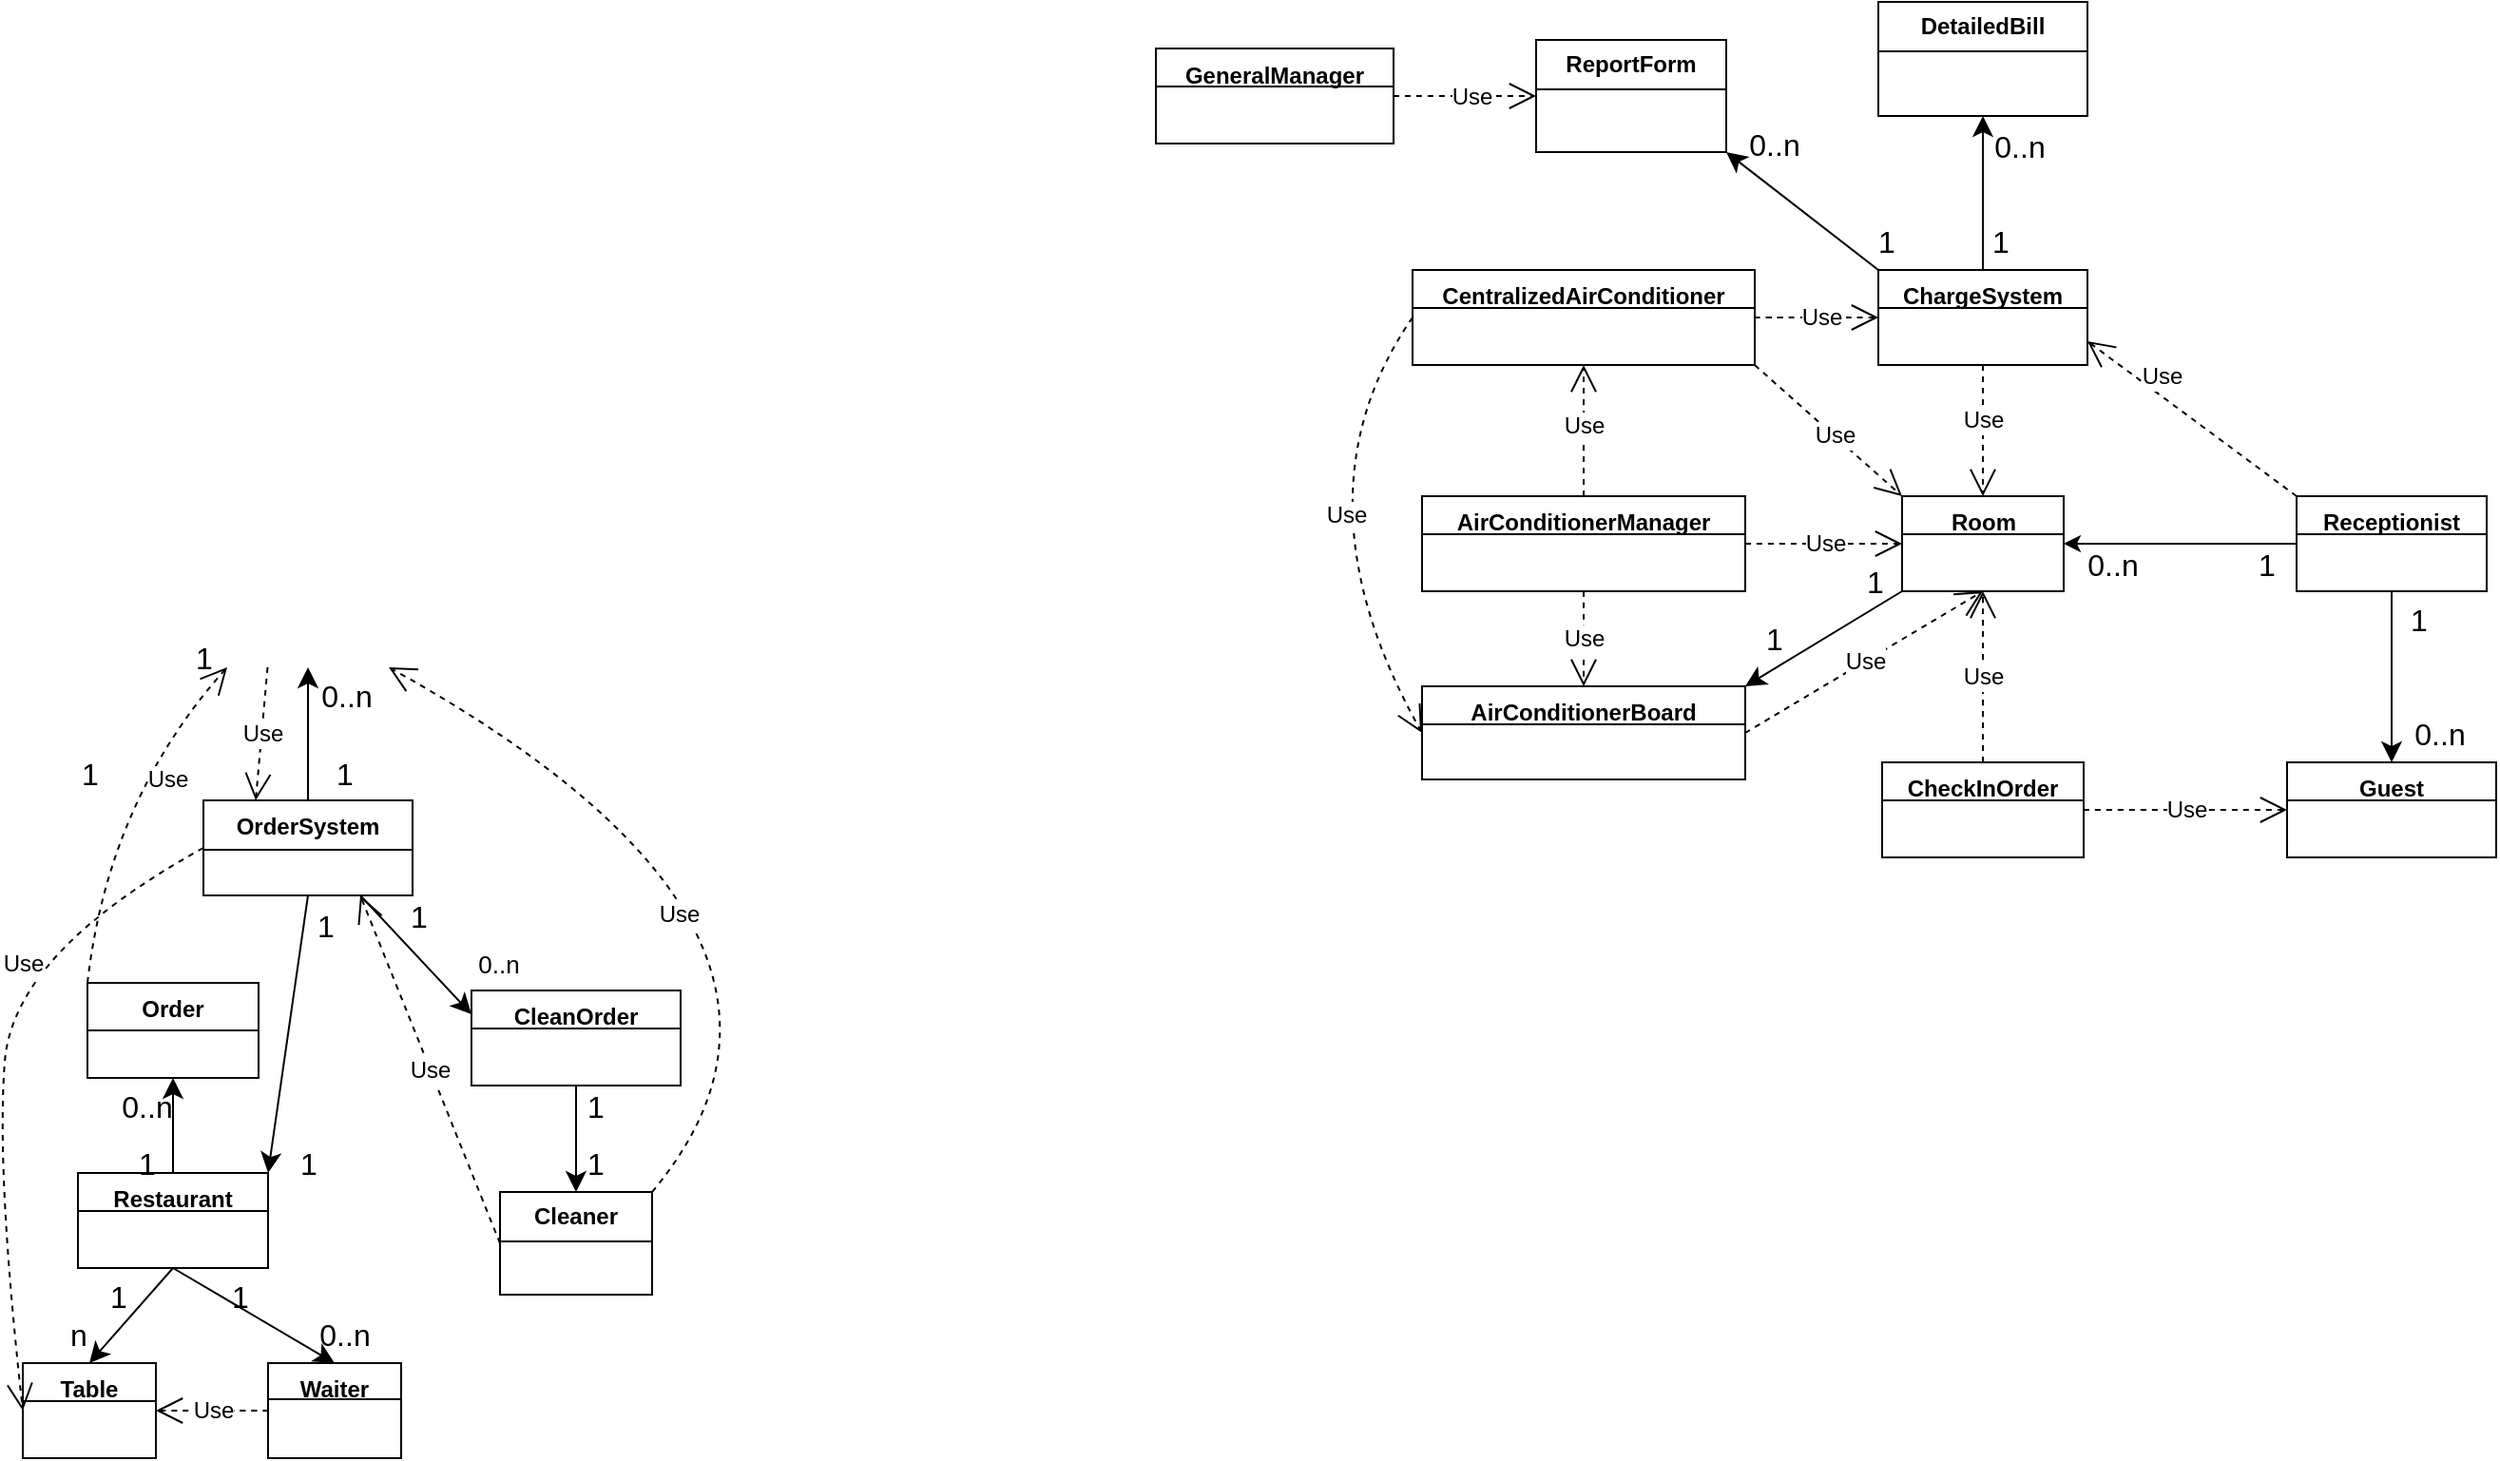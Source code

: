 <mxfile version="24.2.0" type="github">
  <diagram name="Page-1" id="c4acf3e9-155e-7222-9cf6-157b1a14988f">
    <mxGraphModel dx="2562" dy="-708" grid="1" gridSize="10" guides="1" tooltips="1" connect="1" arrows="1" fold="1" page="1" pageScale="1" pageWidth="850" pageHeight="1100" background="none" math="0" shadow="0">
      <root>
        <mxCell id="0" />
        <mxCell id="1" parent="0" />
        <mxCell id="kBvUMO1myIpXZDVRDhBP-848" style="edgeStyle=none;curved=1;rounded=0;orthogonalLoop=1;jettySize=auto;html=1;exitX=0;exitY=1;exitDx=0;exitDy=0;entryX=1;entryY=0;entryDx=0;entryDy=0;fontSize=12;startSize=8;endSize=8;" parent="1" source="kBvUMO1myIpXZDVRDhBP-46" target="kBvUMO1myIpXZDVRDhBP-77" edge="1">
          <mxGeometry relative="1" as="geometry" />
        </mxCell>
        <mxCell id="kBvUMO1myIpXZDVRDhBP-46" value="Room" style="swimlane;fontStyle=1;align=center;verticalAlign=top;childLayout=stackLayout;horizontal=1;startSize=20;horizontalStack=0;resizeParent=1;resizeParentMax=0;resizeLast=0;collapsible=1;marginBottom=0;whiteSpace=wrap;html=1;" parent="1" vertex="1" collapsed="1">
          <mxGeometry x="-357.5" y="1580" width="85" height="50" as="geometry">
            <mxRectangle x="130" y="1110" width="160" height="86" as="alternateBounds" />
          </mxGeometry>
        </mxCell>
        <mxCell id="kBvUMO1myIpXZDVRDhBP-47" value="+ field: type" style="text;strokeColor=none;fillColor=none;align=left;verticalAlign=top;spacingLeft=4;spacingRight=4;overflow=hidden;rotatable=0;points=[[0,0.5],[1,0.5]];portConstraint=eastwest;whiteSpace=wrap;html=1;" parent="kBvUMO1myIpXZDVRDhBP-46" vertex="1">
          <mxGeometry y="26" width="160" height="26" as="geometry" />
        </mxCell>
        <mxCell id="kBvUMO1myIpXZDVRDhBP-48" value="" style="line;strokeWidth=1;fillColor=none;align=left;verticalAlign=middle;spacingTop=-1;spacingLeft=3;spacingRight=3;rotatable=0;labelPosition=right;points=[];portConstraint=eastwest;strokeColor=inherit;" parent="kBvUMO1myIpXZDVRDhBP-46" vertex="1">
          <mxGeometry y="52" width="160" height="8" as="geometry" />
        </mxCell>
        <mxCell id="kBvUMO1myIpXZDVRDhBP-49" value="+ method(type): type" style="text;strokeColor=none;fillColor=none;align=left;verticalAlign=top;spacingLeft=4;spacingRight=4;overflow=hidden;rotatable=0;points=[[0,0.5],[1,0.5]];portConstraint=eastwest;whiteSpace=wrap;html=1;" parent="kBvUMO1myIpXZDVRDhBP-46" vertex="1">
          <mxGeometry y="60" width="160" height="26" as="geometry" />
        </mxCell>
        <mxCell id="kBvUMO1myIpXZDVRDhBP-52" value="AirConditionerManager" style="swimlane;fontStyle=1;align=center;verticalAlign=top;childLayout=stackLayout;horizontal=1;startSize=20;horizontalStack=0;resizeParent=1;resizeParentMax=0;resizeLast=0;collapsible=1;marginBottom=0;whiteSpace=wrap;html=1;" parent="1" vertex="1" collapsed="1">
          <mxGeometry x="-610" y="1580" width="170" height="50" as="geometry">
            <mxRectangle x="120" y="1070" width="160" height="90" as="alternateBounds" />
          </mxGeometry>
        </mxCell>
        <mxCell id="kBvUMO1myIpXZDVRDhBP-53" value="+ field: type" style="text;strokeColor=none;fillColor=none;align=left;verticalAlign=top;spacingLeft=4;spacingRight=4;overflow=hidden;rotatable=0;points=[[0,0.5],[1,0.5]];portConstraint=eastwest;whiteSpace=wrap;html=1;" parent="kBvUMO1myIpXZDVRDhBP-52" vertex="1">
          <mxGeometry y="30" width="160" height="26" as="geometry" />
        </mxCell>
        <mxCell id="kBvUMO1myIpXZDVRDhBP-54" value="" style="line;strokeWidth=1;fillColor=none;align=left;verticalAlign=middle;spacingTop=-1;spacingLeft=3;spacingRight=3;rotatable=0;labelPosition=right;points=[];portConstraint=eastwest;strokeColor=inherit;" parent="kBvUMO1myIpXZDVRDhBP-52" vertex="1">
          <mxGeometry y="56" width="160" height="8" as="geometry" />
        </mxCell>
        <mxCell id="kBvUMO1myIpXZDVRDhBP-55" value="+ method(type): type" style="text;strokeColor=none;fillColor=none;align=left;verticalAlign=top;spacingLeft=4;spacingRight=4;overflow=hidden;rotatable=0;points=[[0,0.5],[1,0.5]];portConstraint=eastwest;whiteSpace=wrap;html=1;" parent="kBvUMO1myIpXZDVRDhBP-52" vertex="1">
          <mxGeometry y="64" width="160" height="26" as="geometry" />
        </mxCell>
        <mxCell id="kBvUMO1myIpXZDVRDhBP-56" value="Guest" style="swimlane;fontStyle=1;align=center;verticalAlign=top;childLayout=stackLayout;horizontal=1;startSize=20;horizontalStack=0;resizeParent=1;resizeParentMax=0;resizeLast=0;collapsible=1;marginBottom=0;whiteSpace=wrap;html=1;" parent="1" vertex="1" collapsed="1">
          <mxGeometry x="-155" y="1720" width="110" height="50" as="geometry">
            <mxRectangle x="220" y="1160" width="160" height="86" as="alternateBounds" />
          </mxGeometry>
        </mxCell>
        <mxCell id="kBvUMO1myIpXZDVRDhBP-57" value="+ field: type" style="text;strokeColor=none;fillColor=none;align=left;verticalAlign=top;spacingLeft=4;spacingRight=4;overflow=hidden;rotatable=0;points=[[0,0.5],[1,0.5]];portConstraint=eastwest;whiteSpace=wrap;html=1;" parent="kBvUMO1myIpXZDVRDhBP-56" vertex="1">
          <mxGeometry y="26" width="160" height="26" as="geometry" />
        </mxCell>
        <mxCell id="kBvUMO1myIpXZDVRDhBP-58" value="" style="line;strokeWidth=1;fillColor=none;align=left;verticalAlign=middle;spacingTop=-1;spacingLeft=3;spacingRight=3;rotatable=0;labelPosition=right;points=[];portConstraint=eastwest;strokeColor=inherit;" parent="kBvUMO1myIpXZDVRDhBP-56" vertex="1">
          <mxGeometry y="52" width="160" height="8" as="geometry" />
        </mxCell>
        <mxCell id="kBvUMO1myIpXZDVRDhBP-59" value="+ method(type): type" style="text;strokeColor=none;fillColor=none;align=left;verticalAlign=top;spacingLeft=4;spacingRight=4;overflow=hidden;rotatable=0;points=[[0,0.5],[1,0.5]];portConstraint=eastwest;whiteSpace=wrap;html=1;" parent="kBvUMO1myIpXZDVRDhBP-56" vertex="1">
          <mxGeometry y="60" width="160" height="26" as="geometry" />
        </mxCell>
        <mxCell id="kBvUMO1myIpXZDVRDhBP-159" style="edgeStyle=none;curved=1;rounded=0;orthogonalLoop=1;jettySize=auto;html=1;exitX=0.5;exitY=0;exitDx=0;exitDy=0;entryX=0.5;entryY=1;entryDx=0;entryDy=0;fontSize=12;startSize=8;endSize=8;" parent="1" source="kBvUMO1myIpXZDVRDhBP-60" target="kBvUMO1myIpXZDVRDhBP-155" edge="1">
          <mxGeometry relative="1" as="geometry" />
        </mxCell>
        <mxCell id="kqwwduM6_ZIVVz4rEL_L-29" style="edgeStyle=none;curved=1;rounded=0;orthogonalLoop=1;jettySize=auto;html=1;exitX=0;exitY=0;exitDx=0;exitDy=0;entryX=1;entryY=1;entryDx=0;entryDy=0;fontSize=12;startSize=8;endSize=8;" parent="1" source="kBvUMO1myIpXZDVRDhBP-60" target="kqwwduM6_ZIVVz4rEL_L-24" edge="1">
          <mxGeometry relative="1" as="geometry" />
        </mxCell>
        <mxCell id="kBvUMO1myIpXZDVRDhBP-60" value="ChargeSystem" style="swimlane;fontStyle=1;align=center;verticalAlign=top;childLayout=stackLayout;horizontal=1;startSize=20;horizontalStack=0;resizeParent=1;resizeParentMax=0;resizeLast=0;collapsible=1;marginBottom=0;whiteSpace=wrap;html=1;" parent="1" vertex="1" collapsed="1">
          <mxGeometry x="-370" y="1461" width="110" height="50" as="geometry">
            <mxRectangle x="100" y="1260" width="160" height="86" as="alternateBounds" />
          </mxGeometry>
        </mxCell>
        <mxCell id="kBvUMO1myIpXZDVRDhBP-61" value="+ field: type" style="text;strokeColor=none;fillColor=none;align=left;verticalAlign=top;spacingLeft=4;spacingRight=4;overflow=hidden;rotatable=0;points=[[0,0.5],[1,0.5]];portConstraint=eastwest;whiteSpace=wrap;html=1;" parent="kBvUMO1myIpXZDVRDhBP-60" vertex="1">
          <mxGeometry y="26" width="160" height="26" as="geometry" />
        </mxCell>
        <mxCell id="kBvUMO1myIpXZDVRDhBP-62" value="" style="line;strokeWidth=1;fillColor=none;align=left;verticalAlign=middle;spacingTop=-1;spacingLeft=3;spacingRight=3;rotatable=0;labelPosition=right;points=[];portConstraint=eastwest;strokeColor=inherit;" parent="kBvUMO1myIpXZDVRDhBP-60" vertex="1">
          <mxGeometry y="52" width="160" height="8" as="geometry" />
        </mxCell>
        <mxCell id="kBvUMO1myIpXZDVRDhBP-63" value="+ method(type): type" style="text;strokeColor=none;fillColor=none;align=left;verticalAlign=top;spacingLeft=4;spacingRight=4;overflow=hidden;rotatable=0;points=[[0,0.5],[1,0.5]];portConstraint=eastwest;whiteSpace=wrap;html=1;" parent="kBvUMO1myIpXZDVRDhBP-60" vertex="1">
          <mxGeometry y="60" width="160" height="26" as="geometry" />
        </mxCell>
        <mxCell id="kBvUMO1myIpXZDVRDhBP-64" style="edgeStyle=orthogonalEdgeStyle;rounded=0;orthogonalLoop=1;jettySize=auto;html=1;exitX=0;exitY=0.5;exitDx=0;exitDy=0;entryX=1;entryY=0.5;entryDx=0;entryDy=0;" parent="1" source="kBvUMO1myIpXZDVRDhBP-67" target="kBvUMO1myIpXZDVRDhBP-46" edge="1">
          <mxGeometry relative="1" as="geometry" />
        </mxCell>
        <mxCell id="kBvUMO1myIpXZDVRDhBP-854" style="edgeStyle=none;curved=1;rounded=0;orthogonalLoop=1;jettySize=auto;html=1;exitX=0.5;exitY=1;exitDx=0;exitDy=0;fontSize=12;startSize=8;endSize=8;" parent="1" source="kBvUMO1myIpXZDVRDhBP-67" target="kBvUMO1myIpXZDVRDhBP-56" edge="1">
          <mxGeometry relative="1" as="geometry" />
        </mxCell>
        <mxCell id="kBvUMO1myIpXZDVRDhBP-67" value="Receptionist" style="swimlane;fontStyle=1;align=center;verticalAlign=top;childLayout=stackLayout;horizontal=1;startSize=20;horizontalStack=0;resizeParent=1;resizeParentMax=0;resizeLast=0;collapsible=1;marginBottom=0;whiteSpace=wrap;html=1;" parent="1" vertex="1" collapsed="1">
          <mxGeometry x="-150" y="1580" width="100" height="50" as="geometry">
            <mxRectangle x="280" y="1230" width="160" height="86" as="alternateBounds" />
          </mxGeometry>
        </mxCell>
        <mxCell id="kBvUMO1myIpXZDVRDhBP-68" value="+ field: type" style="text;strokeColor=none;fillColor=none;align=left;verticalAlign=top;spacingLeft=4;spacingRight=4;overflow=hidden;rotatable=0;points=[[0,0.5],[1,0.5]];portConstraint=eastwest;whiteSpace=wrap;html=1;" parent="kBvUMO1myIpXZDVRDhBP-67" vertex="1">
          <mxGeometry y="26" width="160" height="26" as="geometry" />
        </mxCell>
        <mxCell id="kBvUMO1myIpXZDVRDhBP-69" value="" style="line;strokeWidth=1;fillColor=none;align=left;verticalAlign=middle;spacingTop=-1;spacingLeft=3;spacingRight=3;rotatable=0;labelPosition=right;points=[];portConstraint=eastwest;strokeColor=inherit;" parent="kBvUMO1myIpXZDVRDhBP-67" vertex="1">
          <mxGeometry y="52" width="160" height="8" as="geometry" />
        </mxCell>
        <mxCell id="kBvUMO1myIpXZDVRDhBP-70" value="+ method(type): type" style="text;strokeColor=none;fillColor=none;align=left;verticalAlign=top;spacingLeft=4;spacingRight=4;overflow=hidden;rotatable=0;points=[[0,0.5],[1,0.5]];portConstraint=eastwest;whiteSpace=wrap;html=1;" parent="kBvUMO1myIpXZDVRDhBP-67" vertex="1">
          <mxGeometry y="60" width="160" height="26" as="geometry" />
        </mxCell>
        <mxCell id="kBvUMO1myIpXZDVRDhBP-73" value="GeneralManager" style="swimlane;fontStyle=1;align=center;verticalAlign=top;childLayout=stackLayout;horizontal=1;startSize=20;horizontalStack=0;resizeParent=1;resizeParentMax=0;resizeLast=0;collapsible=1;marginBottom=0;whiteSpace=wrap;html=1;" parent="1" vertex="1" collapsed="1">
          <mxGeometry x="-750" y="1344.5" width="125" height="50" as="geometry">
            <mxRectangle x="220" y="1160" width="160" height="86" as="alternateBounds" />
          </mxGeometry>
        </mxCell>
        <mxCell id="kBvUMO1myIpXZDVRDhBP-74" value="+ field: type" style="text;strokeColor=none;fillColor=none;align=left;verticalAlign=top;spacingLeft=4;spacingRight=4;overflow=hidden;rotatable=0;points=[[0,0.5],[1,0.5]];portConstraint=eastwest;whiteSpace=wrap;html=1;" parent="kBvUMO1myIpXZDVRDhBP-73" vertex="1">
          <mxGeometry y="26" width="160" height="26" as="geometry" />
        </mxCell>
        <mxCell id="kBvUMO1myIpXZDVRDhBP-75" value="" style="line;strokeWidth=1;fillColor=none;align=left;verticalAlign=middle;spacingTop=-1;spacingLeft=3;spacingRight=3;rotatable=0;labelPosition=right;points=[];portConstraint=eastwest;strokeColor=inherit;" parent="kBvUMO1myIpXZDVRDhBP-73" vertex="1">
          <mxGeometry y="52" width="160" height="8" as="geometry" />
        </mxCell>
        <mxCell id="kBvUMO1myIpXZDVRDhBP-76" value="+ method(type): type" style="text;strokeColor=none;fillColor=none;align=left;verticalAlign=top;spacingLeft=4;spacingRight=4;overflow=hidden;rotatable=0;points=[[0,0.5],[1,0.5]];portConstraint=eastwest;whiteSpace=wrap;html=1;" parent="kBvUMO1myIpXZDVRDhBP-73" vertex="1">
          <mxGeometry y="60" width="160" height="26" as="geometry" />
        </mxCell>
        <mxCell id="kBvUMO1myIpXZDVRDhBP-77" value="AirConditionerBoard" style="swimlane;fontStyle=1;align=center;verticalAlign=top;childLayout=stackLayout;horizontal=1;startSize=20;horizontalStack=0;resizeParent=1;resizeParentMax=0;resizeLast=0;collapsible=1;marginBottom=0;whiteSpace=wrap;html=1;" parent="1" vertex="1" collapsed="1">
          <mxGeometry x="-610" y="1680" width="170" height="49" as="geometry">
            <mxRectangle x="220" y="1160" width="160" height="86" as="alternateBounds" />
          </mxGeometry>
        </mxCell>
        <mxCell id="kBvUMO1myIpXZDVRDhBP-78" value="+ field: type" style="text;strokeColor=none;fillColor=none;align=left;verticalAlign=top;spacingLeft=4;spacingRight=4;overflow=hidden;rotatable=0;points=[[0,0.5],[1,0.5]];portConstraint=eastwest;whiteSpace=wrap;html=1;" parent="kBvUMO1myIpXZDVRDhBP-77" vertex="1">
          <mxGeometry y="26" width="160" height="26" as="geometry" />
        </mxCell>
        <mxCell id="kBvUMO1myIpXZDVRDhBP-79" value="" style="line;strokeWidth=1;fillColor=none;align=left;verticalAlign=middle;spacingTop=-1;spacingLeft=3;spacingRight=3;rotatable=0;labelPosition=right;points=[];portConstraint=eastwest;strokeColor=inherit;" parent="kBvUMO1myIpXZDVRDhBP-77" vertex="1">
          <mxGeometry y="52" width="160" height="8" as="geometry" />
        </mxCell>
        <mxCell id="kBvUMO1myIpXZDVRDhBP-80" value="+ method(type): type" style="text;strokeColor=none;fillColor=none;align=left;verticalAlign=top;spacingLeft=4;spacingRight=4;overflow=hidden;rotatable=0;points=[[0,0.5],[1,0.5]];portConstraint=eastwest;whiteSpace=wrap;html=1;" parent="kBvUMO1myIpXZDVRDhBP-77" vertex="1">
          <mxGeometry y="60" width="160" height="26" as="geometry" />
        </mxCell>
        <mxCell id="kBvUMO1myIpXZDVRDhBP-82" value="CentralizedAirConditioner" style="swimlane;fontStyle=1;align=center;verticalAlign=top;childLayout=stackLayout;horizontal=1;startSize=20;horizontalStack=0;resizeParent=1;resizeParentMax=0;resizeLast=0;collapsible=1;marginBottom=0;whiteSpace=wrap;html=1;" parent="1" vertex="1" collapsed="1">
          <mxGeometry x="-615" y="1461" width="180" height="50" as="geometry">
            <mxRectangle x="410" y="1360" width="160" height="86" as="alternateBounds" />
          </mxGeometry>
        </mxCell>
        <mxCell id="kBvUMO1myIpXZDVRDhBP-83" value="+ field: type" style="text;strokeColor=none;fillColor=none;align=left;verticalAlign=top;spacingLeft=4;spacingRight=4;overflow=hidden;rotatable=0;points=[[0,0.5],[1,0.5]];portConstraint=eastwest;whiteSpace=wrap;html=1;" parent="kBvUMO1myIpXZDVRDhBP-82" vertex="1">
          <mxGeometry y="26" width="160" height="26" as="geometry" />
        </mxCell>
        <mxCell id="kBvUMO1myIpXZDVRDhBP-84" value="" style="line;strokeWidth=1;fillColor=none;align=left;verticalAlign=middle;spacingTop=-1;spacingLeft=3;spacingRight=3;rotatable=0;labelPosition=right;points=[];portConstraint=eastwest;strokeColor=inherit;" parent="kBvUMO1myIpXZDVRDhBP-82" vertex="1">
          <mxGeometry y="52" width="160" height="8" as="geometry" />
        </mxCell>
        <mxCell id="kBvUMO1myIpXZDVRDhBP-85" value="+ method(type): type" style="text;strokeColor=none;fillColor=none;align=left;verticalAlign=top;spacingLeft=4;spacingRight=4;overflow=hidden;rotatable=0;points=[[0,0.5],[1,0.5]];portConstraint=eastwest;whiteSpace=wrap;html=1;" parent="kBvUMO1myIpXZDVRDhBP-82" vertex="1">
          <mxGeometry y="60" width="160" height="26" as="geometry" />
        </mxCell>
        <mxCell id="kBvUMO1myIpXZDVRDhBP-113" value="Use" style="endArrow=open;endSize=12;dashed=1;html=1;rounded=0;fontSize=12;curved=1;exitX=1;exitY=0.5;exitDx=0;exitDy=0;entryX=0;entryY=0.5;entryDx=0;entryDy=0;" parent="1" source="kBvUMO1myIpXZDVRDhBP-82" target="kBvUMO1myIpXZDVRDhBP-60" edge="1">
          <mxGeometry x="0.077" width="160" relative="1" as="geometry">
            <mxPoint x="-430" y="1730" as="sourcePoint" />
            <mxPoint x="-270" y="1730" as="targetPoint" />
            <mxPoint as="offset" />
          </mxGeometry>
        </mxCell>
        <mxCell id="kBvUMO1myIpXZDVRDhBP-120" value="Use" style="endArrow=open;endSize=12;dashed=1;html=1;rounded=0;fontSize=12;curved=1;exitX=0;exitY=0;exitDx=0;exitDy=0;entryX=1;entryY=0.75;entryDx=0;entryDy=0;" parent="1" source="kBvUMO1myIpXZDVRDhBP-67" target="kBvUMO1myIpXZDVRDhBP-60" edge="1">
          <mxGeometry x="0.372" y="-9" width="160" relative="1" as="geometry">
            <mxPoint x="-380" y="1770" as="sourcePoint" />
            <mxPoint x="-220" y="1770" as="targetPoint" />
            <mxPoint x="-1" as="offset" />
          </mxGeometry>
        </mxCell>
        <mxCell id="kBvUMO1myIpXZDVRDhBP-125" value="1" style="text;html=1;align=center;verticalAlign=middle;resizable=0;points=[];autosize=1;strokeColor=none;fillColor=none;fontSize=16;" parent="1" vertex="1">
          <mxGeometry x="-1326" y="1711" width="30" height="30" as="geometry" />
        </mxCell>
        <mxCell id="kBvUMO1myIpXZDVRDhBP-126" value="1" style="text;html=1;align=center;verticalAlign=middle;resizable=0;points=[];autosize=1;strokeColor=none;fillColor=none;fontSize=16;" parent="1" vertex="1">
          <mxGeometry x="-1266" y="1650" width="30" height="30" as="geometry" />
        </mxCell>
        <mxCell id="kBvUMO1myIpXZDVRDhBP-133" value="0..n" style="text;html=1;align=center;verticalAlign=middle;resizable=0;points=[];autosize=1;strokeColor=none;fillColor=none;fontSize=16;" parent="1" vertex="1">
          <mxGeometry x="-272.5" y="1601" width="50" height="30" as="geometry" />
        </mxCell>
        <mxCell id="kBvUMO1myIpXZDVRDhBP-134" value="1" style="text;html=1;align=center;verticalAlign=middle;resizable=0;points=[];autosize=1;strokeColor=none;fillColor=none;fontSize=16;" parent="1" vertex="1">
          <mxGeometry x="-181" y="1601" width="30" height="30" as="geometry" />
        </mxCell>
        <mxCell id="kBvUMO1myIpXZDVRDhBP-144" value="0..n" style="text;html=1;align=center;verticalAlign=middle;resizable=0;points=[];autosize=1;strokeColor=none;fillColor=none;fontSize=16;" parent="1" vertex="1">
          <mxGeometry x="-100" y="1690" width="50" height="30" as="geometry" />
        </mxCell>
        <mxCell id="kBvUMO1myIpXZDVRDhBP-145" value="1" style="text;html=1;align=center;verticalAlign=middle;resizable=0;points=[];autosize=1;strokeColor=none;fillColor=none;fontSize=16;" parent="1" vertex="1">
          <mxGeometry x="-101" y="1630" width="30" height="30" as="geometry" />
        </mxCell>
        <mxCell id="kBvUMO1myIpXZDVRDhBP-155" value="&lt;b&gt;DetailedBill&lt;/b&gt;" style="swimlane;fontStyle=0;childLayout=stackLayout;horizontal=1;startSize=26;fillColor=none;horizontalStack=0;resizeParent=1;resizeParentMax=0;resizeLast=0;collapsible=1;marginBottom=0;whiteSpace=wrap;html=1;" parent="1" vertex="1" collapsed="1">
          <mxGeometry x="-370" y="1320" width="110" height="60" as="geometry">
            <mxRectangle x="-385" y="1330" width="140" height="104" as="alternateBounds" />
          </mxGeometry>
        </mxCell>
        <mxCell id="kBvUMO1myIpXZDVRDhBP-156" value="+ field: type" style="text;strokeColor=none;fillColor=none;align=left;verticalAlign=top;spacingLeft=4;spacingRight=4;overflow=hidden;rotatable=0;points=[[0,0.5],[1,0.5]];portConstraint=eastwest;whiteSpace=wrap;html=1;" parent="kBvUMO1myIpXZDVRDhBP-155" vertex="1">
          <mxGeometry y="26" width="140" height="26" as="geometry" />
        </mxCell>
        <mxCell id="kBvUMO1myIpXZDVRDhBP-157" value="+ field: type" style="text;strokeColor=none;fillColor=none;align=left;verticalAlign=top;spacingLeft=4;spacingRight=4;overflow=hidden;rotatable=0;points=[[0,0.5],[1,0.5]];portConstraint=eastwest;whiteSpace=wrap;html=1;" parent="kBvUMO1myIpXZDVRDhBP-155" vertex="1">
          <mxGeometry y="52" width="140" height="26" as="geometry" />
        </mxCell>
        <mxCell id="kBvUMO1myIpXZDVRDhBP-158" value="+ field: type" style="text;strokeColor=none;fillColor=none;align=left;verticalAlign=top;spacingLeft=4;spacingRight=4;overflow=hidden;rotatable=0;points=[[0,0.5],[1,0.5]];portConstraint=eastwest;whiteSpace=wrap;html=1;" parent="kBvUMO1myIpXZDVRDhBP-155" vertex="1">
          <mxGeometry y="78" width="140" height="26" as="geometry" />
        </mxCell>
        <mxCell id="kBvUMO1myIpXZDVRDhBP-160" value="1" style="text;html=1;align=center;verticalAlign=middle;resizable=0;points=[];autosize=1;strokeColor=none;fillColor=none;fontSize=16;" parent="1" vertex="1">
          <mxGeometry x="-321" y="1431" width="30" height="30" as="geometry" />
        </mxCell>
        <mxCell id="kBvUMO1myIpXZDVRDhBP-161" value="0..n" style="text;html=1;align=center;verticalAlign=middle;resizable=0;points=[];autosize=1;strokeColor=none;fillColor=none;fontSize=16;" parent="1" vertex="1">
          <mxGeometry x="-321" y="1381" width="50" height="30" as="geometry" />
        </mxCell>
        <mxCell id="kBvUMO1myIpXZDVRDhBP-849" style="edgeStyle=none;curved=1;rounded=0;orthogonalLoop=1;jettySize=auto;html=1;exitX=0.5;exitY=0;exitDx=0;exitDy=0;fontSize=12;startSize=8;endSize=8;entryX=0.5;entryY=1;entryDx=0;entryDy=0;" parent="1" source="kBvUMO1myIpXZDVRDhBP-338" edge="1">
          <mxGeometry relative="1" as="geometry">
            <mxPoint x="-1196.0" y="1670" as="targetPoint" />
          </mxGeometry>
        </mxCell>
        <mxCell id="kBvUMO1myIpXZDVRDhBP-856" style="edgeStyle=none;curved=1;rounded=0;orthogonalLoop=1;jettySize=auto;html=1;exitX=0.5;exitY=1;exitDx=0;exitDy=0;fontSize=12;startSize=8;endSize=8;entryX=1;entryY=0;entryDx=0;entryDy=0;" parent="1" source="kBvUMO1myIpXZDVRDhBP-338" target="kBvUMO1myIpXZDVRDhBP-779" edge="1">
          <mxGeometry relative="1" as="geometry">
            <mxPoint x="-1171" y="1940" as="targetPoint" />
          </mxGeometry>
        </mxCell>
        <mxCell id="kBvUMO1myIpXZDVRDhBP-338" value="OrderSystem" style="swimlane;fontStyle=1;align=center;verticalAlign=top;childLayout=stackLayout;horizontal=1;startSize=26;horizontalStack=0;resizeParent=1;resizeParentMax=0;resizeLast=0;collapsible=1;marginBottom=0;whiteSpace=wrap;html=1;" parent="1" vertex="1" collapsed="1">
          <mxGeometry x="-1251" y="1740" width="110" height="50" as="geometry">
            <mxRectangle x="-395" y="1680" width="160" height="86" as="alternateBounds" />
          </mxGeometry>
        </mxCell>
        <mxCell id="kBvUMO1myIpXZDVRDhBP-339" value="+ field: type" style="text;strokeColor=none;fillColor=none;align=left;verticalAlign=top;spacingLeft=4;spacingRight=4;overflow=hidden;rotatable=0;points=[[0,0.5],[1,0.5]];portConstraint=eastwest;whiteSpace=wrap;html=1;" parent="kBvUMO1myIpXZDVRDhBP-338" vertex="1">
          <mxGeometry y="26" width="160" height="26" as="geometry" />
        </mxCell>
        <mxCell id="kBvUMO1myIpXZDVRDhBP-340" value="" style="line;strokeWidth=1;fillColor=none;align=left;verticalAlign=middle;spacingTop=-1;spacingLeft=3;spacingRight=3;rotatable=0;labelPosition=right;points=[];portConstraint=eastwest;strokeColor=inherit;" parent="kBvUMO1myIpXZDVRDhBP-338" vertex="1">
          <mxGeometry y="52" width="160" height="8" as="geometry" />
        </mxCell>
        <mxCell id="kBvUMO1myIpXZDVRDhBP-341" value="+ method(type): type" style="text;strokeColor=none;fillColor=none;align=left;verticalAlign=top;spacingLeft=4;spacingRight=4;overflow=hidden;rotatable=0;points=[[0,0.5],[1,0.5]];portConstraint=eastwest;whiteSpace=wrap;html=1;" parent="kBvUMO1myIpXZDVRDhBP-338" vertex="1">
          <mxGeometry y="60" width="160" height="26" as="geometry" />
        </mxCell>
        <mxCell id="kBvUMO1myIpXZDVRDhBP-342" value="1" style="text;html=1;align=center;verticalAlign=middle;resizable=0;points=[];autosize=1;strokeColor=none;fillColor=none;fontSize=16;" parent="kBvUMO1myIpXZDVRDhBP-338" vertex="1">
          <mxGeometry x="59" y="-29" width="30" height="30" as="geometry" />
        </mxCell>
        <mxCell id="kBvUMO1myIpXZDVRDhBP-343" value="1" style="text;html=1;align=center;verticalAlign=middle;resizable=0;points=[];autosize=1;strokeColor=none;fillColor=none;fontSize=16;" parent="1" vertex="1">
          <mxGeometry x="-1192" y="1711" width="30" height="30" as="geometry" />
        </mxCell>
        <mxCell id="kBvUMO1myIpXZDVRDhBP-344" value="0..n" style="text;html=1;align=center;verticalAlign=middle;resizable=0;points=[];autosize=1;strokeColor=none;fillColor=none;fontSize=16;" parent="1" vertex="1">
          <mxGeometry x="-1201" y="1670" width="50" height="30" as="geometry" />
        </mxCell>
        <mxCell id="kBvUMO1myIpXZDVRDhBP-775" style="edgeStyle=none;curved=1;rounded=0;orthogonalLoop=1;jettySize=auto;html=1;entryX=0;entryY=0.25;entryDx=0;entryDy=0;fontSize=12;startSize=8;endSize=8;exitX=0.75;exitY=1;exitDx=0;exitDy=0;" parent="1" source="kBvUMO1myIpXZDVRDhBP-338" target="kBvUMO1myIpXZDVRDhBP-784" edge="1">
          <mxGeometry relative="1" as="geometry">
            <mxPoint x="-1191" y="1790" as="sourcePoint" />
          </mxGeometry>
        </mxCell>
        <mxCell id="kBvUMO1myIpXZDVRDhBP-776" style="edgeStyle=none;curved=1;rounded=0;orthogonalLoop=1;jettySize=auto;html=1;exitX=0.5;exitY=1;exitDx=0;exitDy=0;entryX=0.5;entryY=0;entryDx=0;entryDy=0;fontSize=12;startSize=8;endSize=8;" parent="1" source="kBvUMO1myIpXZDVRDhBP-779" target="kBvUMO1myIpXZDVRDhBP-788" edge="1">
          <mxGeometry relative="1" as="geometry" />
        </mxCell>
        <mxCell id="kBvUMO1myIpXZDVRDhBP-777" style="edgeStyle=none;curved=1;rounded=0;orthogonalLoop=1;jettySize=auto;html=1;exitX=0.5;exitY=1;exitDx=0;exitDy=0;fontSize=12;startSize=8;endSize=8;entryX=0.5;entryY=0;entryDx=0;entryDy=0;" parent="1" source="kBvUMO1myIpXZDVRDhBP-779" target="kBvUMO1myIpXZDVRDhBP-796" edge="1">
          <mxGeometry relative="1" as="geometry">
            <mxPoint x="-1170" y="2015" as="targetPoint" />
          </mxGeometry>
        </mxCell>
        <mxCell id="kBvUMO1myIpXZDVRDhBP-778" style="edgeStyle=none;curved=1;rounded=0;orthogonalLoop=1;jettySize=auto;html=1;exitX=0.5;exitY=0;exitDx=0;exitDy=0;entryX=0.5;entryY=1;entryDx=0;entryDy=0;fontSize=12;startSize=8;endSize=8;" parent="1" source="kBvUMO1myIpXZDVRDhBP-779" target="kBvUMO1myIpXZDVRDhBP-792" edge="1">
          <mxGeometry relative="1" as="geometry" />
        </mxCell>
        <mxCell id="kBvUMO1myIpXZDVRDhBP-779" value="Restaurant" style="swimlane;fontStyle=1;align=center;verticalAlign=top;childLayout=stackLayout;horizontal=1;startSize=20;horizontalStack=0;resizeParent=1;resizeParentMax=0;resizeLast=0;collapsible=1;marginBottom=0;whiteSpace=wrap;html=1;" parent="1" vertex="1" collapsed="1">
          <mxGeometry x="-1317" y="1936" width="100" height="50" as="geometry">
            <mxRectangle x="580" y="1130" width="160" height="146" as="alternateBounds" />
          </mxGeometry>
        </mxCell>
        <mxCell id="kBvUMO1myIpXZDVRDhBP-780" value="+ field: type" style="text;strokeColor=none;fillColor=none;align=left;verticalAlign=top;spacingLeft=4;spacingRight=4;overflow=hidden;rotatable=0;points=[[0,0.5],[1,0.5]];portConstraint=eastwest;whiteSpace=wrap;html=1;" parent="kBvUMO1myIpXZDVRDhBP-779" vertex="1">
          <mxGeometry y="86" width="160" height="26" as="geometry" />
        </mxCell>
        <mxCell id="kBvUMO1myIpXZDVRDhBP-781" value="" style="line;strokeWidth=1;fillColor=none;align=left;verticalAlign=middle;spacingTop=-1;spacingLeft=3;spacingRight=3;rotatable=0;labelPosition=right;points=[];portConstraint=eastwest;strokeColor=inherit;" parent="kBvUMO1myIpXZDVRDhBP-779" vertex="1">
          <mxGeometry y="112" width="160" height="8" as="geometry" />
        </mxCell>
        <mxCell id="kBvUMO1myIpXZDVRDhBP-782" value="+ method(type): type" style="text;strokeColor=none;fillColor=none;align=left;verticalAlign=top;spacingLeft=4;spacingRight=4;overflow=hidden;rotatable=0;points=[[0,0.5],[1,0.5]];portConstraint=eastwest;whiteSpace=wrap;html=1;" parent="kBvUMO1myIpXZDVRDhBP-779" vertex="1">
          <mxGeometry y="120" width="160" height="26" as="geometry" />
        </mxCell>
        <mxCell id="kBvUMO1myIpXZDVRDhBP-805" value="1" style="text;html=1;align=center;verticalAlign=middle;resizable=0;points=[];autosize=1;strokeColor=none;fillColor=none;fontSize=16;" parent="kBvUMO1myIpXZDVRDhBP-779" vertex="1">
          <mxGeometry x="25" y="-30" width="30" height="30" as="geometry" />
        </mxCell>
        <mxCell id="kBvUMO1myIpXZDVRDhBP-783" style="edgeStyle=none;curved=1;rounded=0;orthogonalLoop=1;jettySize=auto;html=1;exitX=0.5;exitY=1;exitDx=0;exitDy=0;fontSize=12;startSize=8;endSize=8;entryX=0.5;entryY=0;entryDx=0;entryDy=0;" parent="1" source="kBvUMO1myIpXZDVRDhBP-784" target="kBvUMO1myIpXZDVRDhBP-811" edge="1">
          <mxGeometry relative="1" as="geometry">
            <mxPoint x="-1054.588" y="1935" as="targetPoint" />
          </mxGeometry>
        </mxCell>
        <mxCell id="kBvUMO1myIpXZDVRDhBP-784" value="CleanOrder" style="swimlane;fontStyle=1;align=center;verticalAlign=top;childLayout=stackLayout;horizontal=1;startSize=20;horizontalStack=0;resizeParent=1;resizeParentMax=0;resizeLast=0;collapsible=1;marginBottom=0;whiteSpace=wrap;html=1;" parent="1" vertex="1" collapsed="1">
          <mxGeometry x="-1110" y="1840" width="110" height="50" as="geometry">
            <mxRectangle x="430" y="1230" width="160" height="86" as="alternateBounds" />
          </mxGeometry>
        </mxCell>
        <mxCell id="kBvUMO1myIpXZDVRDhBP-785" value="+ field: type" style="text;strokeColor=none;fillColor=none;align=left;verticalAlign=top;spacingLeft=4;spacingRight=4;overflow=hidden;rotatable=0;points=[[0,0.5],[1,0.5]];portConstraint=eastwest;whiteSpace=wrap;html=1;" parent="kBvUMO1myIpXZDVRDhBP-784" vertex="1">
          <mxGeometry y="26" width="160" height="26" as="geometry" />
        </mxCell>
        <mxCell id="kBvUMO1myIpXZDVRDhBP-786" value="" style="line;strokeWidth=1;fillColor=none;align=left;verticalAlign=middle;spacingTop=-1;spacingLeft=3;spacingRight=3;rotatable=0;labelPosition=right;points=[];portConstraint=eastwest;strokeColor=inherit;" parent="kBvUMO1myIpXZDVRDhBP-784" vertex="1">
          <mxGeometry y="52" width="160" height="8" as="geometry" />
        </mxCell>
        <mxCell id="kBvUMO1myIpXZDVRDhBP-787" value="+ method(type): type" style="text;strokeColor=none;fillColor=none;align=left;verticalAlign=top;spacingLeft=4;spacingRight=4;overflow=hidden;rotatable=0;points=[[0,0.5],[1,0.5]];portConstraint=eastwest;whiteSpace=wrap;html=1;" parent="kBvUMO1myIpXZDVRDhBP-784" vertex="1">
          <mxGeometry y="60" width="160" height="26" as="geometry" />
        </mxCell>
        <mxCell id="kBvUMO1myIpXZDVRDhBP-788" value="Table" style="swimlane;fontStyle=1;align=center;verticalAlign=top;childLayout=stackLayout;horizontal=1;startSize=20;horizontalStack=0;resizeParent=1;resizeParentMax=0;resizeLast=0;collapsible=1;marginBottom=0;whiteSpace=wrap;html=1;" parent="1" vertex="1" collapsed="1">
          <mxGeometry x="-1346" y="2036" width="70" height="50" as="geometry">
            <mxRectangle x="290" y="1310" width="160" height="86" as="alternateBounds" />
          </mxGeometry>
        </mxCell>
        <mxCell id="kBvUMO1myIpXZDVRDhBP-789" value="+ field: type" style="text;strokeColor=none;fillColor=none;align=left;verticalAlign=top;spacingLeft=4;spacingRight=4;overflow=hidden;rotatable=0;points=[[0,0.5],[1,0.5]];portConstraint=eastwest;whiteSpace=wrap;html=1;" parent="kBvUMO1myIpXZDVRDhBP-788" vertex="1">
          <mxGeometry y="26" width="160" height="26" as="geometry" />
        </mxCell>
        <mxCell id="kBvUMO1myIpXZDVRDhBP-790" value="" style="line;strokeWidth=1;fillColor=none;align=left;verticalAlign=middle;spacingTop=-1;spacingLeft=3;spacingRight=3;rotatable=0;labelPosition=right;points=[];portConstraint=eastwest;strokeColor=inherit;" parent="kBvUMO1myIpXZDVRDhBP-788" vertex="1">
          <mxGeometry y="52" width="160" height="8" as="geometry" />
        </mxCell>
        <mxCell id="kBvUMO1myIpXZDVRDhBP-791" value="+ method(type): type" style="text;strokeColor=none;fillColor=none;align=left;verticalAlign=top;spacingLeft=4;spacingRight=4;overflow=hidden;rotatable=0;points=[[0,0.5],[1,0.5]];portConstraint=eastwest;whiteSpace=wrap;html=1;" parent="kBvUMO1myIpXZDVRDhBP-788" vertex="1">
          <mxGeometry y="60" width="160" height="26" as="geometry" />
        </mxCell>
        <mxCell id="kBvUMO1myIpXZDVRDhBP-821" value="Classname" style="swimlane;fontStyle=1;align=center;verticalAlign=top;childLayout=stackLayout;horizontal=1;startSize=26;horizontalStack=0;resizeParent=1;resizeParentMax=0;resizeLast=0;collapsible=1;marginBottom=0;whiteSpace=wrap;html=1;" parent="kBvUMO1myIpXZDVRDhBP-788" vertex="1">
          <mxGeometry x="65" y="25" width="160" height="86" as="geometry" />
        </mxCell>
        <mxCell id="kBvUMO1myIpXZDVRDhBP-822" value="+ field: type" style="text;strokeColor=none;fillColor=none;align=left;verticalAlign=top;spacingLeft=4;spacingRight=4;overflow=hidden;rotatable=0;points=[[0,0.5],[1,0.5]];portConstraint=eastwest;whiteSpace=wrap;html=1;" parent="kBvUMO1myIpXZDVRDhBP-821" vertex="1">
          <mxGeometry y="26" width="160" height="26" as="geometry" />
        </mxCell>
        <mxCell id="kBvUMO1myIpXZDVRDhBP-823" value="" style="line;strokeWidth=1;fillColor=none;align=left;verticalAlign=middle;spacingTop=-1;spacingLeft=3;spacingRight=3;rotatable=0;labelPosition=right;points=[];portConstraint=eastwest;strokeColor=inherit;" parent="kBvUMO1myIpXZDVRDhBP-821" vertex="1">
          <mxGeometry y="52" width="160" height="8" as="geometry" />
        </mxCell>
        <mxCell id="kBvUMO1myIpXZDVRDhBP-824" value="+ method(type): type" style="text;strokeColor=none;fillColor=none;align=left;verticalAlign=top;spacingLeft=4;spacingRight=4;overflow=hidden;rotatable=0;points=[[0,0.5],[1,0.5]];portConstraint=eastwest;whiteSpace=wrap;html=1;" parent="kBvUMO1myIpXZDVRDhBP-821" vertex="1">
          <mxGeometry y="60" width="160" height="26" as="geometry" />
        </mxCell>
        <mxCell id="kBvUMO1myIpXZDVRDhBP-792" value="Order" style="swimlane;fontStyle=1;align=center;verticalAlign=top;childLayout=stackLayout;horizontal=1;startSize=25;horizontalStack=0;resizeParent=1;resizeParentMax=0;resizeLast=0;collapsible=1;marginBottom=0;whiteSpace=wrap;html=1;" parent="1" vertex="1" collapsed="1">
          <mxGeometry x="-1312" y="1836" width="90" height="50" as="geometry">
            <mxRectangle x="-180" y="1670" width="160" height="86" as="alternateBounds" />
          </mxGeometry>
        </mxCell>
        <mxCell id="kBvUMO1myIpXZDVRDhBP-793" value="+ field: type" style="text;strokeColor=none;fillColor=none;align=left;verticalAlign=top;spacingLeft=4;spacingRight=4;overflow=hidden;rotatable=0;points=[[0,0.5],[1,0.5]];portConstraint=eastwest;whiteSpace=wrap;html=1;" parent="kBvUMO1myIpXZDVRDhBP-792" vertex="1">
          <mxGeometry y="26" width="160" height="26" as="geometry" />
        </mxCell>
        <mxCell id="kBvUMO1myIpXZDVRDhBP-794" value="" style="line;strokeWidth=1;fillColor=none;align=left;verticalAlign=middle;spacingTop=-1;spacingLeft=3;spacingRight=3;rotatable=0;labelPosition=right;points=[];portConstraint=eastwest;strokeColor=inherit;" parent="kBvUMO1myIpXZDVRDhBP-792" vertex="1">
          <mxGeometry y="52" width="160" height="8" as="geometry" />
        </mxCell>
        <mxCell id="kBvUMO1myIpXZDVRDhBP-795" value="+ method(type): type" style="text;strokeColor=none;fillColor=none;align=left;verticalAlign=top;spacingLeft=4;spacingRight=4;overflow=hidden;rotatable=0;points=[[0,0.5],[1,0.5]];portConstraint=eastwest;whiteSpace=wrap;html=1;" parent="kBvUMO1myIpXZDVRDhBP-792" vertex="1">
          <mxGeometry y="60" width="160" height="26" as="geometry" />
        </mxCell>
        <mxCell id="kBvUMO1myIpXZDVRDhBP-796" value="Waiter" style="swimlane;fontStyle=1;align=center;verticalAlign=top;childLayout=stackLayout;horizontal=1;startSize=19;horizontalStack=0;resizeParent=1;resizeParentMax=0;resizeLast=0;collapsible=1;marginBottom=0;whiteSpace=wrap;html=1;" parent="1" vertex="1" collapsed="1">
          <mxGeometry x="-1217" y="2036" width="70" height="50" as="geometry">
            <mxRectangle x="-308" y="1861" width="160" height="86" as="alternateBounds" />
          </mxGeometry>
        </mxCell>
        <mxCell id="kBvUMO1myIpXZDVRDhBP-797" value="+ field: type" style="text;strokeColor=none;fillColor=none;align=left;verticalAlign=top;spacingLeft=4;spacingRight=4;overflow=hidden;rotatable=0;points=[[0,0.5],[1,0.5]];portConstraint=eastwest;whiteSpace=wrap;html=1;" parent="kBvUMO1myIpXZDVRDhBP-796" vertex="1">
          <mxGeometry y="26" width="160" height="26" as="geometry" />
        </mxCell>
        <mxCell id="kBvUMO1myIpXZDVRDhBP-798" value="" style="line;strokeWidth=1;fillColor=none;align=left;verticalAlign=middle;spacingTop=-1;spacingLeft=3;spacingRight=3;rotatable=0;labelPosition=right;points=[];portConstraint=eastwest;strokeColor=inherit;" parent="kBvUMO1myIpXZDVRDhBP-796" vertex="1">
          <mxGeometry y="52" width="160" height="8" as="geometry" />
        </mxCell>
        <mxCell id="kBvUMO1myIpXZDVRDhBP-799" value="+ method(type): type" style="text;strokeColor=none;fillColor=none;align=left;verticalAlign=top;spacingLeft=4;spacingRight=4;overflow=hidden;rotatable=0;points=[[0,0.5],[1,0.5]];portConstraint=eastwest;whiteSpace=wrap;html=1;" parent="kBvUMO1myIpXZDVRDhBP-796" vertex="1">
          <mxGeometry y="60" width="160" height="26" as="geometry" />
        </mxCell>
        <mxCell id="kBvUMO1myIpXZDVRDhBP-800" value="&lt;font style=&quot;font-size: 13px;&quot;&gt;0..n&lt;/font&gt;" style="text;html=1;align=center;verticalAlign=middle;resizable=0;points=[];autosize=1;strokeColor=none;fillColor=none;fontSize=16;" parent="1" vertex="1">
          <mxGeometry x="-1121" y="1810" width="50" height="30" as="geometry" />
        </mxCell>
        <mxCell id="kBvUMO1myIpXZDVRDhBP-803" value="Use" style="endArrow=open;endSize=12;dashed=1;html=1;rounded=0;fontSize=12;curved=1;exitX=0;exitY=0.5;exitDx=0;exitDy=0;entryX=0;entryY=0.5;entryDx=0;entryDy=0;" parent="1" source="kBvUMO1myIpXZDVRDhBP-338" target="kBvUMO1myIpXZDVRDhBP-788" edge="1">
          <mxGeometry x="-0.328" y="5" width="160" relative="1" as="geometry">
            <mxPoint x="-1440" y="2005" as="sourcePoint" />
            <mxPoint x="-1280" y="2005" as="targetPoint" />
            <Array as="points">
              <mxPoint x="-1351" y="1820" />
              <mxPoint x="-1360" y="1935" />
            </Array>
            <mxPoint as="offset" />
          </mxGeometry>
        </mxCell>
        <mxCell id="kBvUMO1myIpXZDVRDhBP-806" value="0..n" style="text;html=1;align=center;verticalAlign=middle;resizable=0;points=[];autosize=1;strokeColor=none;fillColor=none;fontSize=16;" parent="1" vertex="1">
          <mxGeometry x="-1306" y="1886" width="50" height="30" as="geometry" />
        </mxCell>
        <mxCell id="kBvUMO1myIpXZDVRDhBP-807" value="n" style="text;html=1;align=center;verticalAlign=middle;resizable=0;points=[];autosize=1;strokeColor=none;fillColor=none;fontSize=16;" parent="1" vertex="1">
          <mxGeometry x="-1332" y="2006" width="30" height="30" as="geometry" />
        </mxCell>
        <mxCell id="kBvUMO1myIpXZDVRDhBP-808" value="1" style="text;html=1;align=center;verticalAlign=middle;resizable=0;points=[];autosize=1;strokeColor=none;fillColor=none;fontSize=16;" parent="1" vertex="1">
          <mxGeometry x="-1311" y="1986" width="30" height="30" as="geometry" />
        </mxCell>
        <mxCell id="kBvUMO1myIpXZDVRDhBP-809" value="1" style="text;html=1;align=center;verticalAlign=middle;resizable=0;points=[];autosize=1;strokeColor=none;fillColor=none;fontSize=16;" parent="1" vertex="1">
          <mxGeometry x="-1247" y="1986" width="30" height="30" as="geometry" />
        </mxCell>
        <mxCell id="kBvUMO1myIpXZDVRDhBP-810" value="0..n" style="text;html=1;align=center;verticalAlign=middle;resizable=0;points=[];autosize=1;strokeColor=none;fillColor=none;fontSize=16;" parent="1" vertex="1">
          <mxGeometry x="-1202" y="2006" width="50" height="30" as="geometry" />
        </mxCell>
        <mxCell id="kBvUMO1myIpXZDVRDhBP-811" value="&lt;b&gt;Cleaner&lt;/b&gt;" style="swimlane;fontStyle=0;childLayout=stackLayout;horizontal=1;startSize=26;fillColor=none;horizontalStack=0;resizeParent=1;resizeParentMax=0;resizeLast=0;collapsible=1;marginBottom=0;whiteSpace=wrap;html=1;" parent="1" vertex="1" collapsed="1">
          <mxGeometry x="-1095" y="1946" width="80" height="54" as="geometry">
            <mxRectangle x="-222.5" y="1770" width="140" height="104" as="alternateBounds" />
          </mxGeometry>
        </mxCell>
        <mxCell id="kBvUMO1myIpXZDVRDhBP-812" value="+ field: type" style="text;strokeColor=none;fillColor=none;align=left;verticalAlign=top;spacingLeft=4;spacingRight=4;overflow=hidden;rotatable=0;points=[[0,0.5],[1,0.5]];portConstraint=eastwest;whiteSpace=wrap;html=1;" parent="kBvUMO1myIpXZDVRDhBP-811" vertex="1">
          <mxGeometry y="26" width="140" height="26" as="geometry" />
        </mxCell>
        <mxCell id="kBvUMO1myIpXZDVRDhBP-813" value="+ field: type" style="text;strokeColor=none;fillColor=none;align=left;verticalAlign=top;spacingLeft=4;spacingRight=4;overflow=hidden;rotatable=0;points=[[0,0.5],[1,0.5]];portConstraint=eastwest;whiteSpace=wrap;html=1;" parent="kBvUMO1myIpXZDVRDhBP-811" vertex="1">
          <mxGeometry y="52" width="140" height="26" as="geometry" />
        </mxCell>
        <mxCell id="kBvUMO1myIpXZDVRDhBP-814" value="+ field: type" style="text;strokeColor=none;fillColor=none;align=left;verticalAlign=top;spacingLeft=4;spacingRight=4;overflow=hidden;rotatable=0;points=[[0,0.5],[1,0.5]];portConstraint=eastwest;whiteSpace=wrap;html=1;" parent="kBvUMO1myIpXZDVRDhBP-811" vertex="1">
          <mxGeometry y="78" width="140" height="26" as="geometry" />
        </mxCell>
        <mxCell id="kBvUMO1myIpXZDVRDhBP-815" value="1" style="text;html=1;align=center;verticalAlign=middle;resizable=0;points=[];autosize=1;strokeColor=none;fillColor=none;fontSize=16;" parent="1" vertex="1">
          <mxGeometry x="-1060" y="1886" width="30" height="30" as="geometry" />
        </mxCell>
        <mxCell id="kBvUMO1myIpXZDVRDhBP-816" value="1" style="text;html=1;align=center;verticalAlign=middle;resizable=0;points=[];autosize=1;strokeColor=none;fillColor=none;fontSize=16;" parent="1" vertex="1">
          <mxGeometry x="-1060" y="1916" width="30" height="30" as="geometry" />
        </mxCell>
        <mxCell id="kBvUMO1myIpXZDVRDhBP-817" value="Use" style="endArrow=open;endSize=12;dashed=1;html=1;rounded=0;fontSize=12;curved=1;entryX=0.75;entryY=1;entryDx=0;entryDy=0;exitX=0;exitY=0.5;exitDx=0;exitDy=0;" parent="1" source="kBvUMO1myIpXZDVRDhBP-811" target="kBvUMO1myIpXZDVRDhBP-338" edge="1">
          <mxGeometry width="160" relative="1" as="geometry">
            <mxPoint x="-1095" y="1946" as="sourcePoint" />
            <mxPoint x="-1172" y="1795" as="targetPoint" />
          </mxGeometry>
        </mxCell>
        <mxCell id="kBvUMO1myIpXZDVRDhBP-818" value="1" style="text;html=1;align=center;verticalAlign=middle;resizable=0;points=[];autosize=1;strokeColor=none;fillColor=none;fontSize=16;" parent="1" vertex="1">
          <mxGeometry x="-1296" y="1916" width="30" height="30" as="geometry" />
        </mxCell>
        <mxCell id="kBvUMO1myIpXZDVRDhBP-832" value="Use" style="endArrow=open;endSize=12;dashed=1;html=1;rounded=0;fontSize=12;curved=1;exitX=0;exitY=0;exitDx=0;exitDy=0;entryX=0;entryY=1;entryDx=0;entryDy=0;" parent="1" source="kBvUMO1myIpXZDVRDhBP-792" edge="1">
          <mxGeometry x="0.323" y="-16" width="160" relative="1" as="geometry">
            <mxPoint x="-1401" y="1800" as="sourcePoint" />
            <mxPoint x="-1238.5" y="1670" as="targetPoint" />
            <Array as="points">
              <mxPoint x="-1301" y="1740" />
            </Array>
            <mxPoint as="offset" />
          </mxGeometry>
        </mxCell>
        <mxCell id="kBvUMO1myIpXZDVRDhBP-834" value="1" style="text;html=1;align=center;verticalAlign=middle;resizable=0;points=[];autosize=1;strokeColor=none;fillColor=none;fontSize=16;" parent="1" vertex="1">
          <mxGeometry x="-1153.5" y="1786" width="30" height="30" as="geometry" />
        </mxCell>
        <mxCell id="kBvUMO1myIpXZDVRDhBP-836" value="Use" style="endArrow=open;endSize=12;dashed=1;html=1;rounded=0;fontSize=12;curved=1;exitX=0;exitY=0.5;exitDx=0;exitDy=0;entryX=1;entryY=0.5;entryDx=0;entryDy=0;" parent="1" source="kBvUMO1myIpXZDVRDhBP-796" target="kBvUMO1myIpXZDVRDhBP-788" edge="1">
          <mxGeometry width="160" relative="1" as="geometry">
            <mxPoint x="-1521" y="2070" as="sourcePoint" />
            <mxPoint x="-1361" y="2070" as="targetPoint" />
          </mxGeometry>
        </mxCell>
        <mxCell id="kBvUMO1myIpXZDVRDhBP-839" value="Use" style="endArrow=open;endSize=12;dashed=1;html=1;rounded=0;fontSize=12;curved=1;exitX=1;exitY=0;exitDx=0;exitDy=0;entryX=1;entryY=1;entryDx=0;entryDy=0;" parent="1" source="kBvUMO1myIpXZDVRDhBP-811" edge="1">
          <mxGeometry x="0.157" y="40" width="160" relative="1" as="geometry">
            <mxPoint x="-1021" y="2060" as="sourcePoint" />
            <mxPoint x="-1153.5" y="1670" as="targetPoint" />
            <Array as="points">
              <mxPoint x="-901" y="1810" />
            </Array>
            <mxPoint as="offset" />
          </mxGeometry>
        </mxCell>
        <mxCell id="kBvUMO1myIpXZDVRDhBP-850" value="Use" style="endArrow=open;endSize=12;dashed=1;html=1;rounded=0;fontSize=12;curved=1;entryX=0.25;entryY=0;entryDx=0;entryDy=0;exitX=0.25;exitY=1;exitDx=0;exitDy=0;" parent="1" target="kBvUMO1myIpXZDVRDhBP-338" edge="1">
          <mxGeometry width="160" relative="1" as="geometry">
            <mxPoint x="-1217.25" y="1670" as="sourcePoint" />
            <mxPoint x="-1281" y="1810" as="targetPoint" />
          </mxGeometry>
        </mxCell>
        <mxCell id="kBvUMO1myIpXZDVRDhBP-857" value="1" style="text;html=1;align=center;verticalAlign=middle;resizable=0;points=[];autosize=1;strokeColor=none;fillColor=none;fontSize=16;" parent="1" vertex="1">
          <mxGeometry x="-1202" y="1791" width="30" height="30" as="geometry" />
        </mxCell>
        <mxCell id="kBvUMO1myIpXZDVRDhBP-858" value="1" style="text;html=1;align=center;verticalAlign=middle;resizable=0;points=[];autosize=1;strokeColor=none;fillColor=none;fontSize=16;" parent="1" vertex="1">
          <mxGeometry x="-1211" y="1916" width="30" height="30" as="geometry" />
        </mxCell>
        <mxCell id="kqwwduM6_ZIVVz4rEL_L-6" value="Use" style="endArrow=open;endSize=12;dashed=1;html=1;rounded=0;fontSize=12;curved=1;exitX=0.5;exitY=1;exitDx=0;exitDy=0;entryX=0.5;entryY=0;entryDx=0;entryDy=0;" parent="1" source="kBvUMO1myIpXZDVRDhBP-60" target="kBvUMO1myIpXZDVRDhBP-46" edge="1">
          <mxGeometry x="-0.159" width="160" relative="1" as="geometry">
            <mxPoint x="-690" y="1400" as="sourcePoint" />
            <mxPoint x="-625" y="1294" as="targetPoint" />
            <mxPoint as="offset" />
          </mxGeometry>
        </mxCell>
        <mxCell id="kqwwduM6_ZIVVz4rEL_L-7" value="Use" style="endArrow=open;endSize=12;dashed=1;html=1;rounded=0;fontSize=12;curved=1;exitX=0.5;exitY=1;exitDx=0;exitDy=0;entryX=0.5;entryY=0;entryDx=0;entryDy=0;" parent="1" source="kBvUMO1myIpXZDVRDhBP-52" target="kBvUMO1myIpXZDVRDhBP-77" edge="1">
          <mxGeometry width="160" relative="1" as="geometry">
            <mxPoint x="-580" y="1650" as="sourcePoint" />
            <mxPoint x="-740" y="1650" as="targetPoint" />
          </mxGeometry>
        </mxCell>
        <mxCell id="kqwwduM6_ZIVVz4rEL_L-8" value="Use" style="endArrow=open;endSize=12;dashed=1;html=1;rounded=0;fontSize=12;curved=1;exitX=1;exitY=0.5;exitDx=0;exitDy=0;entryX=0;entryY=0.5;entryDx=0;entryDy=0;" parent="1" source="kBvUMO1myIpXZDVRDhBP-52" target="kBvUMO1myIpXZDVRDhBP-46" edge="1">
          <mxGeometry width="160" relative="1" as="geometry">
            <mxPoint x="-330" y="1670" as="sourcePoint" />
            <mxPoint x="-330" y="1620" as="targetPoint" />
          </mxGeometry>
        </mxCell>
        <mxCell id="kqwwduM6_ZIVVz4rEL_L-10" value="1" style="text;html=1;align=center;verticalAlign=middle;resizable=0;points=[];autosize=1;strokeColor=none;fillColor=none;fontSize=16;" parent="1" vertex="1">
          <mxGeometry x="-387.5" y="1610" width="30" height="30" as="geometry" />
        </mxCell>
        <mxCell id="kqwwduM6_ZIVVz4rEL_L-11" value="1" style="text;html=1;align=center;verticalAlign=middle;resizable=0;points=[];autosize=1;strokeColor=none;fillColor=none;fontSize=16;" parent="1" vertex="1">
          <mxGeometry x="-440" y="1640" width="30" height="30" as="geometry" />
        </mxCell>
        <mxCell id="kqwwduM6_ZIVVz4rEL_L-13" value="Use" style="endArrow=open;endSize=12;dashed=1;html=1;rounded=0;fontSize=12;curved=1;exitX=0;exitY=0.5;exitDx=0;exitDy=0;entryX=0;entryY=0.5;entryDx=0;entryDy=0;" parent="1" source="kBvUMO1myIpXZDVRDhBP-82" target="kBvUMO1myIpXZDVRDhBP-77" edge="1">
          <mxGeometry x="0.071" y="21" width="160" relative="1" as="geometry">
            <mxPoint x="-660" y="1620" as="sourcePoint" />
            <mxPoint x="-660" y="1670" as="targetPoint" />
            <Array as="points">
              <mxPoint x="-680" y="1580" />
            </Array>
            <mxPoint as="offset" />
          </mxGeometry>
        </mxCell>
        <mxCell id="kqwwduM6_ZIVVz4rEL_L-14" value="Use" style="endArrow=open;endSize=12;dashed=1;html=1;rounded=0;fontSize=12;curved=1;exitX=1;exitY=0.5;exitDx=0;exitDy=0;entryX=0.5;entryY=1;entryDx=0;entryDy=0;" parent="1" source="kBvUMO1myIpXZDVRDhBP-77" target="kBvUMO1myIpXZDVRDhBP-46" edge="1">
          <mxGeometry width="160" relative="1" as="geometry">
            <mxPoint x="-360" y="1690" as="sourcePoint" />
            <mxPoint x="-360" y="1640" as="targetPoint" />
          </mxGeometry>
        </mxCell>
        <mxCell id="kqwwduM6_ZIVVz4rEL_L-17" value="Use" style="endArrow=open;endSize=12;dashed=1;html=1;rounded=0;fontSize=12;curved=1;exitX=1;exitY=1;exitDx=0;exitDy=0;entryX=0;entryY=0;entryDx=0;entryDy=0;" parent="1" source="kBvUMO1myIpXZDVRDhBP-82" target="kBvUMO1myIpXZDVRDhBP-46" edge="1">
          <mxGeometry x="0.077" width="160" relative="1" as="geometry">
            <mxPoint x="-420" y="1550" as="sourcePoint" />
            <mxPoint x="-355" y="1550" as="targetPoint" />
            <mxPoint as="offset" />
          </mxGeometry>
        </mxCell>
        <mxCell id="kqwwduM6_ZIVVz4rEL_L-23" value="Use" style="endArrow=open;endSize=12;dashed=1;html=1;rounded=0;fontSize=12;curved=1;exitX=0.5;exitY=0;exitDx=0;exitDy=0;entryX=0.5;entryY=1;entryDx=0;entryDy=0;" parent="1" source="kBvUMO1myIpXZDVRDhBP-52" target="kBvUMO1myIpXZDVRDhBP-82" edge="1">
          <mxGeometry x="0.077" width="160" relative="1" as="geometry">
            <mxPoint x="-520" y="1540" as="sourcePoint" />
            <mxPoint x="-455" y="1540" as="targetPoint" />
            <mxPoint as="offset" />
          </mxGeometry>
        </mxCell>
        <mxCell id="kqwwduM6_ZIVVz4rEL_L-24" value="&lt;b&gt;ReportForm&lt;/b&gt;" style="swimlane;fontStyle=0;childLayout=stackLayout;horizontal=1;startSize=26;fillColor=none;horizontalStack=0;resizeParent=1;resizeParentMax=0;resizeLast=0;collapsible=1;marginBottom=0;whiteSpace=wrap;html=1;" parent="1" vertex="1" collapsed="1">
          <mxGeometry x="-550" y="1340" width="100" height="59" as="geometry">
            <mxRectangle x="-650" y="1312" width="140" height="104" as="alternateBounds" />
          </mxGeometry>
        </mxCell>
        <mxCell id="kqwwduM6_ZIVVz4rEL_L-25" value="+ field: type" style="text;strokeColor=none;fillColor=none;align=left;verticalAlign=top;spacingLeft=4;spacingRight=4;overflow=hidden;rotatable=0;points=[[0,0.5],[1,0.5]];portConstraint=eastwest;whiteSpace=wrap;html=1;" parent="kqwwduM6_ZIVVz4rEL_L-24" vertex="1">
          <mxGeometry y="26" width="140" height="26" as="geometry" />
        </mxCell>
        <mxCell id="kqwwduM6_ZIVVz4rEL_L-26" value="+ field: type" style="text;strokeColor=none;fillColor=none;align=left;verticalAlign=top;spacingLeft=4;spacingRight=4;overflow=hidden;rotatable=0;points=[[0,0.5],[1,0.5]];portConstraint=eastwest;whiteSpace=wrap;html=1;" parent="kqwwduM6_ZIVVz4rEL_L-24" vertex="1">
          <mxGeometry y="52" width="140" height="26" as="geometry" />
        </mxCell>
        <mxCell id="kqwwduM6_ZIVVz4rEL_L-27" value="+ field: type" style="text;strokeColor=none;fillColor=none;align=left;verticalAlign=top;spacingLeft=4;spacingRight=4;overflow=hidden;rotatable=0;points=[[0,0.5],[1,0.5]];portConstraint=eastwest;whiteSpace=wrap;html=1;" parent="kqwwduM6_ZIVVz4rEL_L-24" vertex="1">
          <mxGeometry y="78" width="140" height="26" as="geometry" />
        </mxCell>
        <mxCell id="kqwwduM6_ZIVVz4rEL_L-28" style="edgeStyle=none;curved=1;rounded=0;orthogonalLoop=1;jettySize=auto;html=1;exitX=0.5;exitY=0;exitDx=0;exitDy=0;fontSize=12;startSize=8;endSize=8;" parent="1" source="kqwwduM6_ZIVVz4rEL_L-24" target="kqwwduM6_ZIVVz4rEL_L-24" edge="1">
          <mxGeometry relative="1" as="geometry" />
        </mxCell>
        <mxCell id="kqwwduM6_ZIVVz4rEL_L-30" value="0..n" style="text;html=1;align=center;verticalAlign=middle;resizable=0;points=[];autosize=1;strokeColor=none;fillColor=none;fontSize=16;" parent="1" vertex="1">
          <mxGeometry x="-450" y="1380" width="50" height="30" as="geometry" />
        </mxCell>
        <mxCell id="kqwwduM6_ZIVVz4rEL_L-31" value="1" style="text;html=1;align=center;verticalAlign=middle;resizable=0;points=[];autosize=1;strokeColor=none;fillColor=none;fontSize=16;" parent="1" vertex="1">
          <mxGeometry x="-381" y="1431" width="30" height="30" as="geometry" />
        </mxCell>
        <mxCell id="kqwwduM6_ZIVVz4rEL_L-33" value="Use" style="endArrow=open;endSize=12;dashed=1;html=1;rounded=0;fontSize=12;curved=1;exitX=1;exitY=0.5;exitDx=0;exitDy=0;entryX=0;entryY=0.5;entryDx=0;entryDy=0;" parent="1" source="kBvUMO1myIpXZDVRDhBP-73" target="kqwwduM6_ZIVVz4rEL_L-24" edge="1">
          <mxGeometry x="0.077" width="160" relative="1" as="geometry">
            <mxPoint x="-600" y="1368.97" as="sourcePoint" />
            <mxPoint x="-515" y="1368.97" as="targetPoint" />
            <mxPoint as="offset" />
          </mxGeometry>
        </mxCell>
        <mxCell id="slPz-ual06vz4B6nOSth-1" value="CheckInOrder" style="swimlane;fontStyle=1;align=center;verticalAlign=top;childLayout=stackLayout;horizontal=1;startSize=20;horizontalStack=0;resizeParent=1;resizeParentMax=0;resizeLast=0;collapsible=1;marginBottom=0;whiteSpace=wrap;html=1;" vertex="1" collapsed="1" parent="1">
          <mxGeometry x="-368" y="1720" width="106" height="50" as="geometry">
            <mxRectangle x="-381" y="1720" width="160" height="86" as="alternateBounds" />
          </mxGeometry>
        </mxCell>
        <mxCell id="slPz-ual06vz4B6nOSth-2" value="+ field: type" style="text;strokeColor=none;fillColor=none;align=left;verticalAlign=top;spacingLeft=4;spacingRight=4;overflow=hidden;rotatable=0;points=[[0,0.5],[1,0.5]];portConstraint=eastwest;whiteSpace=wrap;html=1;" vertex="1" parent="slPz-ual06vz4B6nOSth-1">
          <mxGeometry y="26" width="160" height="26" as="geometry" />
        </mxCell>
        <mxCell id="slPz-ual06vz4B6nOSth-3" value="" style="line;strokeWidth=1;fillColor=none;align=left;verticalAlign=middle;spacingTop=-1;spacingLeft=3;spacingRight=3;rotatable=0;labelPosition=right;points=[];portConstraint=eastwest;strokeColor=inherit;" vertex="1" parent="slPz-ual06vz4B6nOSth-1">
          <mxGeometry y="52" width="160" height="8" as="geometry" />
        </mxCell>
        <mxCell id="slPz-ual06vz4B6nOSth-4" value="+ method(type): type" style="text;strokeColor=none;fillColor=none;align=left;verticalAlign=top;spacingLeft=4;spacingRight=4;overflow=hidden;rotatable=0;points=[[0,0.5],[1,0.5]];portConstraint=eastwest;whiteSpace=wrap;html=1;" vertex="1" parent="slPz-ual06vz4B6nOSth-1">
          <mxGeometry y="60" width="160" height="26" as="geometry" />
        </mxCell>
        <mxCell id="slPz-ual06vz4B6nOSth-6" value="Use" style="endArrow=open;endSize=12;dashed=1;html=1;rounded=0;fontSize=12;curved=1;exitX=0.5;exitY=0;exitDx=0;exitDy=0;entryX=0.5;entryY=1;entryDx=0;entryDy=0;" edge="1" parent="1" source="slPz-ual06vz4B6nOSth-1" target="kBvUMO1myIpXZDVRDhBP-46">
          <mxGeometry width="160" relative="1" as="geometry">
            <mxPoint x="-280" y="1670" as="sourcePoint" />
            <mxPoint x="-155" y="1595" as="targetPoint" />
          </mxGeometry>
        </mxCell>
        <mxCell id="slPz-ual06vz4B6nOSth-7" value="Use" style="endArrow=open;endSize=12;dashed=1;html=1;rounded=0;fontSize=12;curved=1;exitX=1;exitY=0.5;exitDx=0;exitDy=0;entryX=0;entryY=0.5;entryDx=0;entryDy=0;" edge="1" parent="1" source="slPz-ual06vz4B6nOSth-1" target="kBvUMO1myIpXZDVRDhBP-56">
          <mxGeometry width="160" relative="1" as="geometry">
            <mxPoint x="-220" y="1740" as="sourcePoint" />
            <mxPoint x="-95" y="1665" as="targetPoint" />
          </mxGeometry>
        </mxCell>
      </root>
    </mxGraphModel>
  </diagram>
</mxfile>
